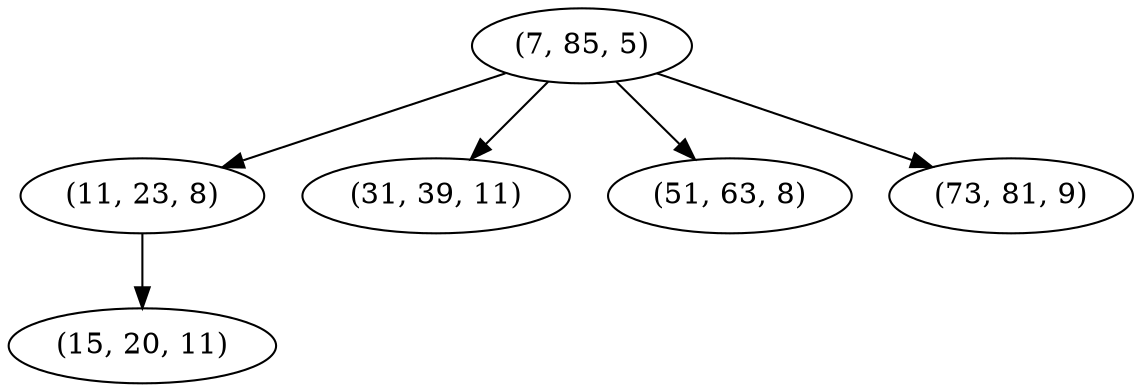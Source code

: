 digraph tree {
    "(7, 85, 5)";
    "(11, 23, 8)";
    "(15, 20, 11)";
    "(31, 39, 11)";
    "(51, 63, 8)";
    "(73, 81, 9)";
    "(7, 85, 5)" -> "(11, 23, 8)";
    "(7, 85, 5)" -> "(31, 39, 11)";
    "(7, 85, 5)" -> "(51, 63, 8)";
    "(7, 85, 5)" -> "(73, 81, 9)";
    "(11, 23, 8)" -> "(15, 20, 11)";
}
